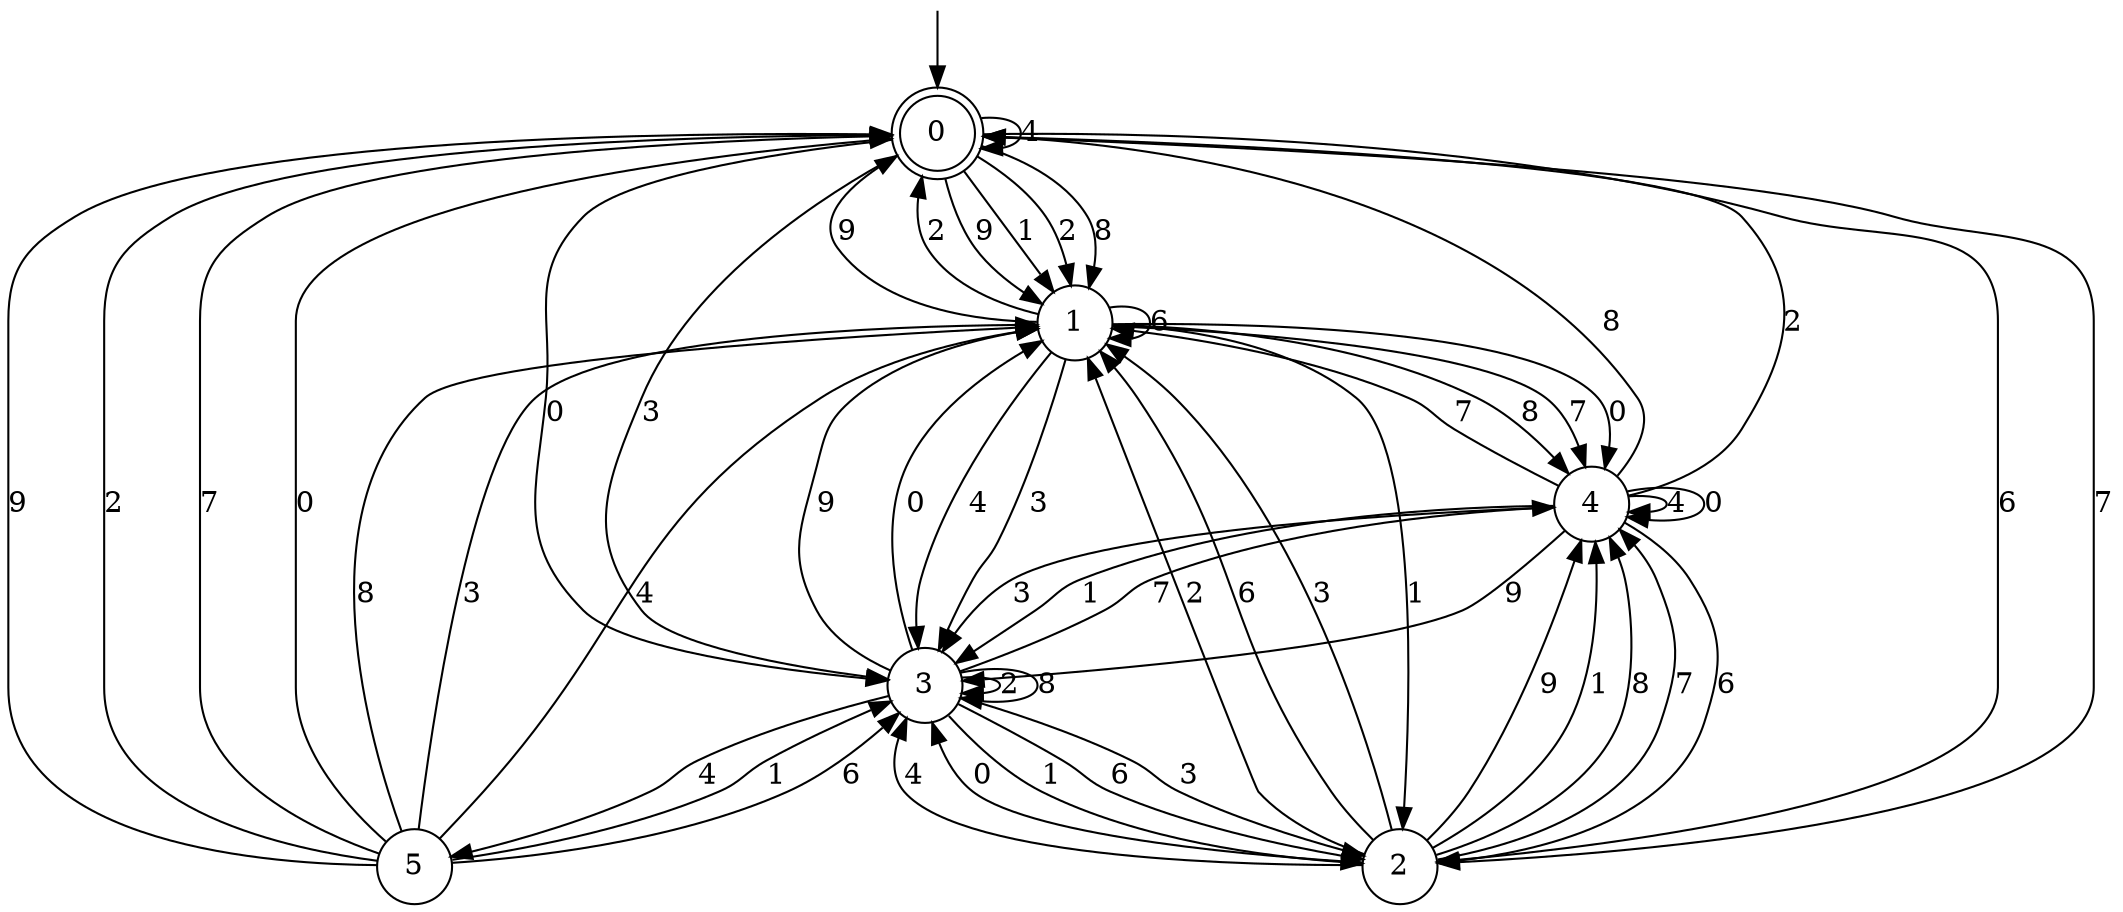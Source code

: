 digraph g {

	s0 [shape="doublecircle" label="0"];
	s1 [shape="circle" label="1"];
	s2 [shape="circle" label="2"];
	s3 [shape="circle" label="3"];
	s4 [shape="circle" label="4"];
	s5 [shape="circle" label="5"];
	s0 -> s1 [label="9"];
	s0 -> s1 [label="1"];
	s0 -> s0 [label="4"];
	s0 -> s1 [label="2"];
	s0 -> s2 [label="6"];
	s0 -> s1 [label="8"];
	s0 -> s2 [label="7"];
	s0 -> s3 [label="0"];
	s0 -> s3 [label="3"];
	s1 -> s0 [label="9"];
	s1 -> s2 [label="1"];
	s1 -> s3 [label="4"];
	s1 -> s0 [label="2"];
	s1 -> s1 [label="6"];
	s1 -> s4 [label="8"];
	s1 -> s4 [label="7"];
	s1 -> s4 [label="0"];
	s1 -> s3 [label="3"];
	s2 -> s4 [label="9"];
	s2 -> s4 [label="1"];
	s2 -> s3 [label="4"];
	s2 -> s1 [label="2"];
	s2 -> s1 [label="6"];
	s2 -> s4 [label="8"];
	s2 -> s4 [label="7"];
	s2 -> s3 [label="0"];
	s2 -> s1 [label="3"];
	s3 -> s1 [label="9"];
	s3 -> s2 [label="1"];
	s3 -> s5 [label="4"];
	s3 -> s3 [label="2"];
	s3 -> s2 [label="6"];
	s3 -> s3 [label="8"];
	s3 -> s4 [label="7"];
	s3 -> s1 [label="0"];
	s3 -> s2 [label="3"];
	s4 -> s3 [label="9"];
	s4 -> s3 [label="1"];
	s4 -> s4 [label="4"];
	s4 -> s0 [label="2"];
	s4 -> s2 [label="6"];
	s4 -> s0 [label="8"];
	s4 -> s1 [label="7"];
	s4 -> s4 [label="0"];
	s4 -> s3 [label="3"];
	s5 -> s0 [label="9"];
	s5 -> s3 [label="1"];
	s5 -> s1 [label="4"];
	s5 -> s0 [label="2"];
	s5 -> s3 [label="6"];
	s5 -> s1 [label="8"];
	s5 -> s0 [label="7"];
	s5 -> s0 [label="0"];
	s5 -> s1 [label="3"];

__start0 [label="" shape="none" width="0" height="0"];
__start0 -> s0;

}
